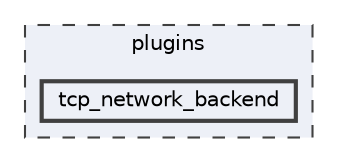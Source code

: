 digraph "/home/friedel/devel/ILLIXR/plugins/tcp_network_backend"
{
 // LATEX_PDF_SIZE
  bgcolor="transparent";
  edge [fontname=Helvetica,fontsize=10,labelfontname=Helvetica,labelfontsize=10];
  node [fontname=Helvetica,fontsize=10,shape=box,height=0.2,width=0.4];
  compound=true
  subgraph clusterdir_38c8d24aef3972a7f87b834274e76e31 {
    graph [ bgcolor="#edf0f7", pencolor="grey25", label="plugins", fontname=Helvetica,fontsize=10 style="filled,dashed", URL="dir_38c8d24aef3972a7f87b834274e76e31.html",tooltip=""]
  dir_c580989b7f1f02a5cd21e8d9e22322c0 [label="tcp_network_backend", fillcolor="#edf0f7", color="grey25", style="filled,bold", URL="dir_c580989b7f1f02a5cd21e8d9e22322c0.html",tooltip=""];
  }
}
